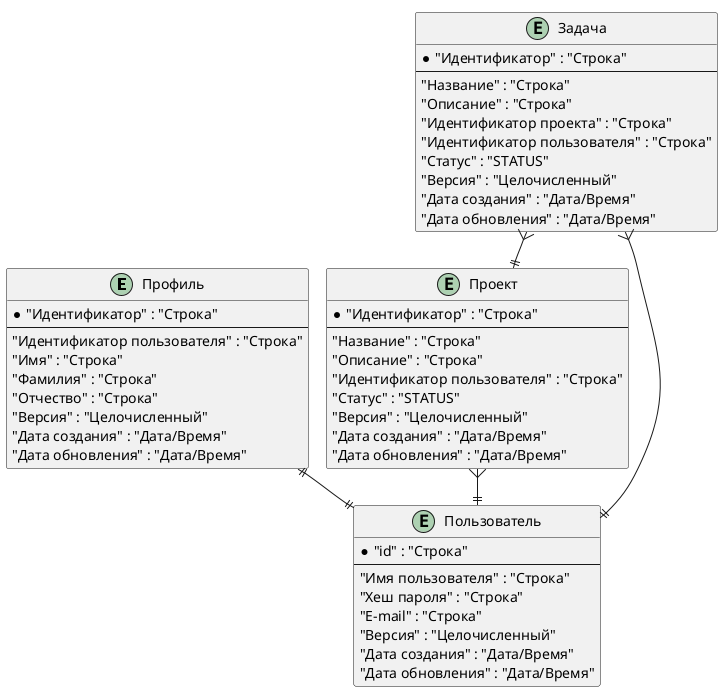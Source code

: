 @startuml 
'!pragma graphviz_dot jdot 
!pragma layout smetana 
entity "Профиль" as app_profile {
    *"Идентификатор" : "Строка"
---
    "Идентификатор пользователя" : "Строка"
    "Имя" : "Строка"
    "Фамилия" : "Строка"
    "Отчество" : "Строка"
    "Версия" : "Целочисленный"
    "Дата создания" : "Дата/Время"
    "Дата обновления" : "Дата/Время"
}

entity "Проект" as app_project {
    *"Идентификатор" : "Строка"
---
    "Название" : "Строка"
    "Описание" : "Строка"
    "Идентификатор пользователя" : "Строка"
    "Статус" : "STATUS"
    "Версия" : "Целочисленный"
    "Дата создания" : "Дата/Время"
    "Дата обновления" : "Дата/Время"
}

entity "Задача" as app_task {
    *"Идентификатор" : "Строка"
---
    "Название" : "Строка"
    "Описание" : "Строка"
    "Идентификатор проекта" : "Строка"
    "Идентификатор пользователя" : "Строка"
    "Статус" : "STATUS"
    "Версия" : "Целочисленный"
    "Дата создания" : "Дата/Время"
    "Дата обновления" : "Дата/Время"
}

entity "Пользователь" as app_user {
    *"id" : "Строка"
---
    "Имя пользователя" : "Строка"
    "Хеш пароля" : "Строка"
    "E-mail" : "Строка"
    "Версия" : "Целочисленный"
    "Дата создания" : "Дата/Время"
    "Дата обновления" : "Дата/Время"
}

"app_profile" ||--|| "app_user"
"app_project" }--|| "app_user"
"app_task" }--|| "app_project"
"app_task" }--|| "app_user"

@enduml
